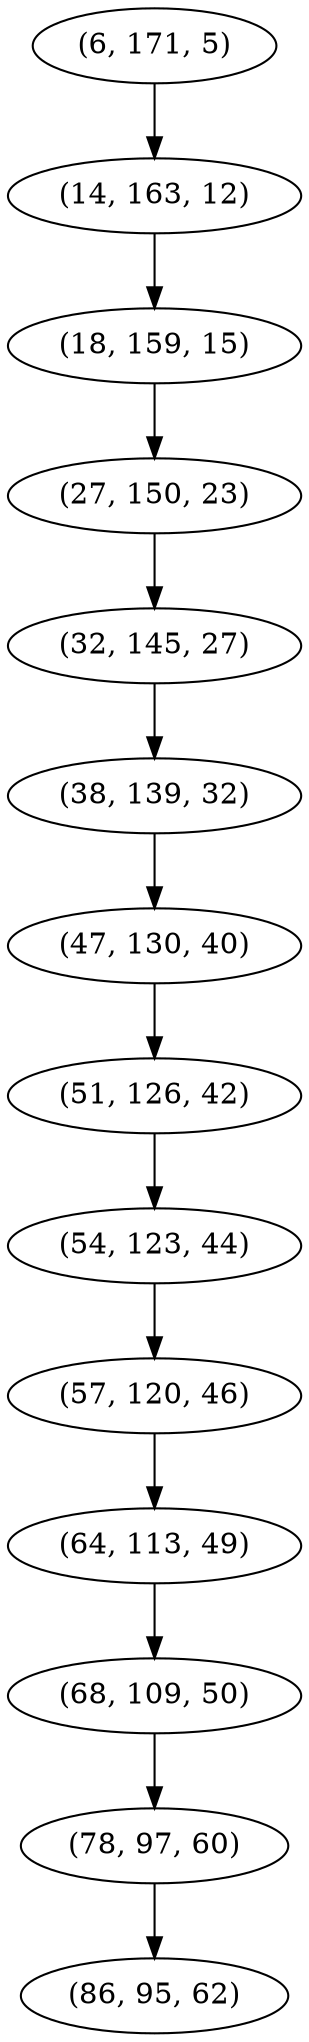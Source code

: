 digraph tree {
    "(6, 171, 5)";
    "(14, 163, 12)";
    "(18, 159, 15)";
    "(27, 150, 23)";
    "(32, 145, 27)";
    "(38, 139, 32)";
    "(47, 130, 40)";
    "(51, 126, 42)";
    "(54, 123, 44)";
    "(57, 120, 46)";
    "(64, 113, 49)";
    "(68, 109, 50)";
    "(78, 97, 60)";
    "(86, 95, 62)";
    "(6, 171, 5)" -> "(14, 163, 12)";
    "(14, 163, 12)" -> "(18, 159, 15)";
    "(18, 159, 15)" -> "(27, 150, 23)";
    "(27, 150, 23)" -> "(32, 145, 27)";
    "(32, 145, 27)" -> "(38, 139, 32)";
    "(38, 139, 32)" -> "(47, 130, 40)";
    "(47, 130, 40)" -> "(51, 126, 42)";
    "(51, 126, 42)" -> "(54, 123, 44)";
    "(54, 123, 44)" -> "(57, 120, 46)";
    "(57, 120, 46)" -> "(64, 113, 49)";
    "(64, 113, 49)" -> "(68, 109, 50)";
    "(68, 109, 50)" -> "(78, 97, 60)";
    "(78, 97, 60)" -> "(86, 95, 62)";
}
